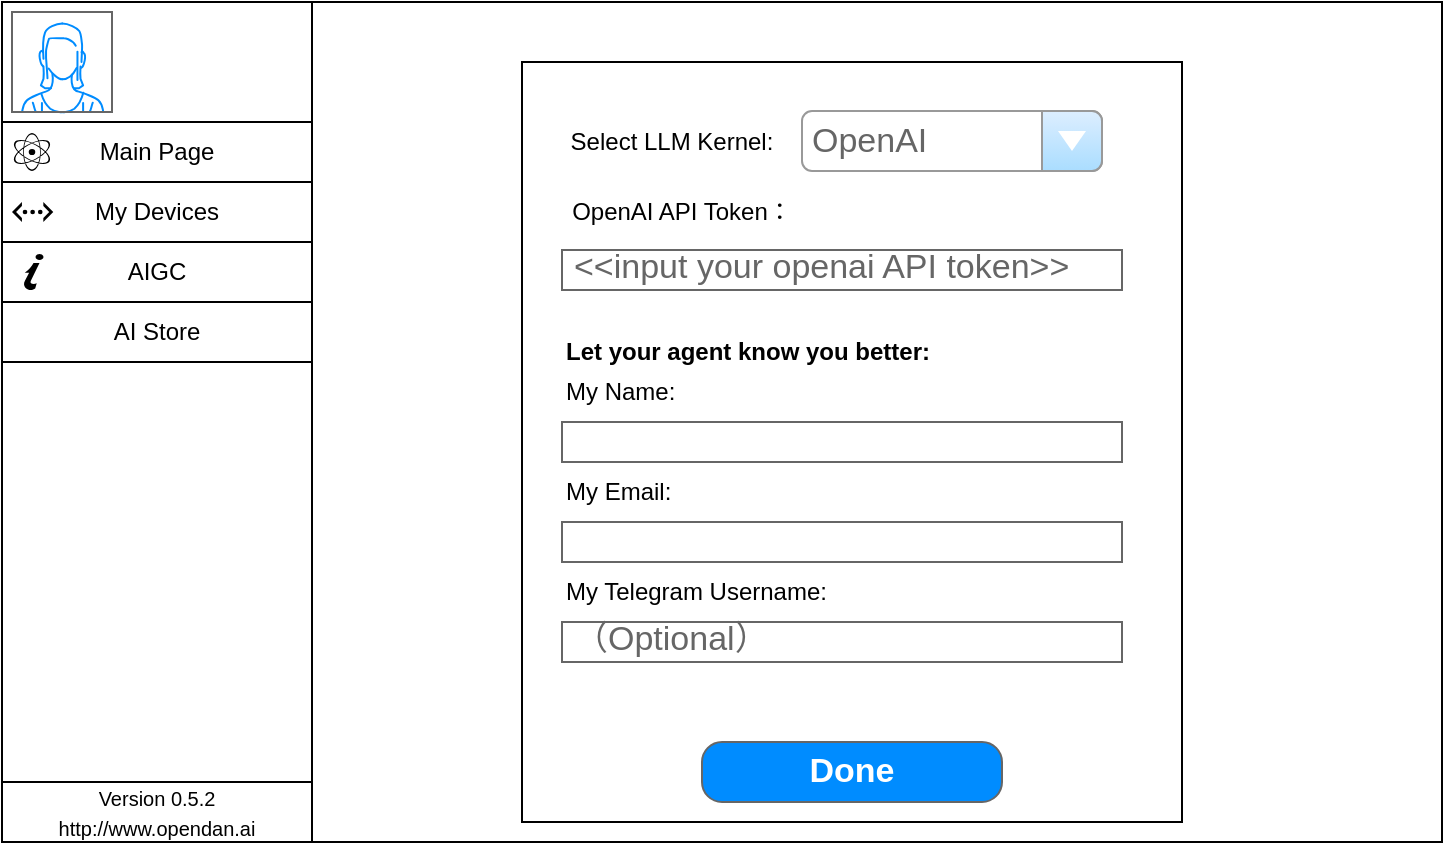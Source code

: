 <mxfile version="22.1.2" type="device" pages="8">
  <diagram name="Init" id="eZ0Fsh2vPRb0vo3J8o-a">
    <mxGraphModel dx="2046" dy="1168" grid="1" gridSize="10" guides="1" tooltips="1" connect="1" arrows="1" fold="1" page="1" pageScale="1" pageWidth="850" pageHeight="1100" math="0" shadow="0">
      <root>
        <mxCell id="0" />
        <mxCell id="1" parent="0" />
        <mxCell id="IzO59fDZ9m1edTcSyALi-20" value="" style="verticalLabelPosition=bottom;verticalAlign=top;html=1;shape=mxgraph.basic.rect;fillColor2=none;strokeWidth=1;size=20;indent=5;" parent="1" vertex="1">
          <mxGeometry x="195" y="90" width="565" height="420" as="geometry" />
        </mxCell>
        <mxCell id="KPRGaicIhTDQW55mVU-i-11" value="" style="rounded=0;whiteSpace=wrap;html=1;" parent="1" vertex="1">
          <mxGeometry x="300" y="120" width="330" height="380" as="geometry" />
        </mxCell>
        <mxCell id="IzO59fDZ9m1edTcSyALi-11" value="" style="rounded=0;whiteSpace=wrap;html=1;" parent="1" vertex="1">
          <mxGeometry x="40" y="90" width="155" height="60" as="geometry" />
        </mxCell>
        <mxCell id="IzO59fDZ9m1edTcSyALi-9" value="" style="verticalLabelPosition=bottom;shadow=0;dashed=0;align=center;html=1;verticalAlign=top;strokeWidth=1;shape=mxgraph.mockup.containers.userFemale;strokeColor=#666666;strokeColor2=#008cff;" parent="1" vertex="1">
          <mxGeometry x="45" y="95" width="50" height="50" as="geometry" />
        </mxCell>
        <mxCell id="IzO59fDZ9m1edTcSyALi-12" value="Main Page" style="rounded=0;whiteSpace=wrap;html=1;" parent="1" vertex="1">
          <mxGeometry x="40" y="150" width="155" height="30" as="geometry" />
        </mxCell>
        <mxCell id="IzO59fDZ9m1edTcSyALi-13" value="AIGC" style="rounded=0;whiteSpace=wrap;html=1;" parent="1" vertex="1">
          <mxGeometry x="40" y="210" width="155" height="30" as="geometry" />
        </mxCell>
        <mxCell id="IzO59fDZ9m1edTcSyALi-21" value="My Devices" style="rounded=0;whiteSpace=wrap;html=1;" parent="1" vertex="1">
          <mxGeometry x="40" y="180" width="155" height="30" as="geometry" />
        </mxCell>
        <mxCell id="IzO59fDZ9m1edTcSyALi-23" value="Select LLM Kernel:" style="text;html=1;strokeColor=none;fillColor=none;align=center;verticalAlign=middle;whiteSpace=wrap;rounded=0;" parent="1" vertex="1">
          <mxGeometry x="320" y="145" width="110" height="30" as="geometry" />
        </mxCell>
        <mxCell id="IzO59fDZ9m1edTcSyALi-24" value="Let your agent know you better:" style="text;html=1;strokeColor=none;fillColor=none;align=left;verticalAlign=middle;whiteSpace=wrap;rounded=0;fontStyle=1" parent="1" vertex="1">
          <mxGeometry x="320" y="250" width="200" height="30" as="geometry" />
        </mxCell>
        <mxCell id="IzO59fDZ9m1edTcSyALi-25" value="Done" style="strokeWidth=1;shadow=0;dashed=0;align=center;html=1;shape=mxgraph.mockup.buttons.button;strokeColor=#666666;fontColor=#ffffff;mainText=;buttonStyle=round;fontSize=17;fontStyle=1;fillColor=#008cff;whiteSpace=wrap;" parent="1" vertex="1">
          <mxGeometry x="390" y="460" width="150" height="30" as="geometry" />
        </mxCell>
        <mxCell id="IzO59fDZ9m1edTcSyALi-26" value="" style="rounded=0;whiteSpace=wrap;html=1;" parent="1" vertex="1">
          <mxGeometry x="40" y="240" width="155" height="270" as="geometry" />
        </mxCell>
        <mxCell id="IzO59fDZ9m1edTcSyALi-27" value="&lt;font style=&quot;font-size: 10px;&quot;&gt;Version 0.5.2&lt;br&gt;http://www.opendan.ai&lt;/font&gt;" style="rounded=0;whiteSpace=wrap;html=1;" parent="1" vertex="1">
          <mxGeometry x="40" y="480" width="155" height="30" as="geometry" />
        </mxCell>
        <mxCell id="IzO59fDZ9m1edTcSyALi-28" value="" style="shape=mxgraph.signs.science.nuclear_2;html=1;pointerEvents=1;fillColor=#000000;strokeColor=none;verticalLabelPosition=bottom;verticalAlign=top;align=center;sketch=0;" parent="1" vertex="1">
          <mxGeometry x="45" y="155.5" width="20" height="19" as="geometry" />
        </mxCell>
        <mxCell id="IzO59fDZ9m1edTcSyALi-31" value="" style="shape=mxgraph.signs.tech.ethernet;html=1;pointerEvents=1;fillColor=#000000;strokeColor=none;verticalLabelPosition=bottom;verticalAlign=top;align=center;sketch=0;" parent="1" vertex="1">
          <mxGeometry x="45" y="190" width="20.63" height="10" as="geometry" />
        </mxCell>
        <mxCell id="IzO59fDZ9m1edTcSyALi-32" value="" style="shape=mxgraph.signs.travel.information_2;html=1;pointerEvents=1;fillColor=#000000;strokeColor=none;verticalLabelPosition=bottom;verticalAlign=top;align=center;sketch=0;" parent="1" vertex="1">
          <mxGeometry x="49.9" y="216" width="10.84" height="18" as="geometry" />
        </mxCell>
        <mxCell id="l8k4_rfZMrNWla8Lv80Y-1" value="AI Store" style="rounded=0;whiteSpace=wrap;html=1;" parent="1" vertex="1">
          <mxGeometry x="40" y="240" width="155" height="30" as="geometry" />
        </mxCell>
        <mxCell id="KPRGaicIhTDQW55mVU-i-1" value="OpenAI" style="strokeWidth=1;shadow=0;dashed=0;align=center;html=1;shape=mxgraph.mockup.forms.comboBox;strokeColor=#999999;fillColor=#ddeeff;align=left;fillColor2=#aaddff;mainText=;fontColor=#666666;fontSize=17;spacingLeft=3;" parent="1" vertex="1">
          <mxGeometry x="440" y="144.5" width="150" height="30" as="geometry" />
        </mxCell>
        <mxCell id="KPRGaicIhTDQW55mVU-i-2" value="OpenAI API Token：" style="text;html=1;strokeColor=none;fillColor=none;align=center;verticalAlign=middle;whiteSpace=wrap;rounded=0;" parent="1" vertex="1">
          <mxGeometry x="320" y="180" width="120" height="30" as="geometry" />
        </mxCell>
        <mxCell id="KPRGaicIhTDQW55mVU-i-3" value="&amp;lt;&amp;lt;input your openai API token&amp;gt;&amp;gt;" style="strokeWidth=1;shadow=0;dashed=0;align=center;html=1;shape=mxgraph.mockup.text.textBox;fontColor=#666666;align=left;fontSize=17;spacingLeft=4;spacingTop=-3;whiteSpace=wrap;strokeColor=#666666;mainText=" parent="1" vertex="1">
          <mxGeometry x="320" y="214" width="280" height="20" as="geometry" />
        </mxCell>
        <mxCell id="KPRGaicIhTDQW55mVU-i-4" value="My Name:" style="text;html=1;strokeColor=none;fillColor=none;align=left;verticalAlign=middle;whiteSpace=wrap;rounded=0;" parent="1" vertex="1">
          <mxGeometry x="320" y="270" width="120" height="30" as="geometry" />
        </mxCell>
        <mxCell id="KPRGaicIhTDQW55mVU-i-5" value="" style="strokeWidth=1;shadow=0;dashed=0;align=center;html=1;shape=mxgraph.mockup.text.textBox;fontColor=#666666;align=left;fontSize=17;spacingLeft=4;spacingTop=-3;whiteSpace=wrap;strokeColor=#666666;mainText=" parent="1" vertex="1">
          <mxGeometry x="320" y="300" width="280" height="20" as="geometry" />
        </mxCell>
        <mxCell id="KPRGaicIhTDQW55mVU-i-7" value="My Email:" style="text;html=1;strokeColor=none;fillColor=none;align=left;verticalAlign=middle;whiteSpace=wrap;rounded=0;" parent="1" vertex="1">
          <mxGeometry x="320" y="320" width="120" height="30" as="geometry" />
        </mxCell>
        <mxCell id="KPRGaicIhTDQW55mVU-i-8" value="" style="strokeWidth=1;shadow=0;dashed=0;align=center;html=1;shape=mxgraph.mockup.text.textBox;fontColor=#666666;align=left;fontSize=17;spacingLeft=4;spacingTop=-3;whiteSpace=wrap;strokeColor=#666666;mainText=" parent="1" vertex="1">
          <mxGeometry x="320" y="350" width="280" height="20" as="geometry" />
        </mxCell>
        <mxCell id="KPRGaicIhTDQW55mVU-i-9" value="My Telegram Username:" style="text;html=1;strokeColor=none;fillColor=none;align=left;verticalAlign=middle;whiteSpace=wrap;rounded=0;" parent="1" vertex="1">
          <mxGeometry x="320" y="370" width="150" height="30" as="geometry" />
        </mxCell>
        <mxCell id="KPRGaicIhTDQW55mVU-i-10" value="（Optional）" style="strokeWidth=1;shadow=0;dashed=0;align=center;html=1;shape=mxgraph.mockup.text.textBox;fontColor=#666666;align=left;fontSize=17;spacingLeft=4;spacingTop=-3;whiteSpace=wrap;strokeColor=#666666;mainText=" parent="1" vertex="1">
          <mxGeometry x="320" y="400" width="280" height="20" as="geometry" />
        </mxCell>
      </root>
    </mxGraphModel>
  </diagram>
  <diagram id="BYP5jSDgWWDytgGHs8je" name="Page-7">
    <mxGraphModel dx="2046" dy="1168" grid="1" gridSize="10" guides="1" tooltips="1" connect="1" arrows="1" fold="1" page="1" pageScale="1" pageWidth="850" pageHeight="1100" math="0" shadow="0">
      <root>
        <mxCell id="0" />
        <mxCell id="1" parent="0" />
      </root>
    </mxGraphModel>
  </diagram>
  <diagram id="EX4l-TP_pYMqB1o-9Pjg" name="MainPage">
    <mxGraphModel dx="1410" dy="805" grid="1" gridSize="10" guides="1" tooltips="1" connect="1" arrows="1" fold="1" page="1" pageScale="1" pageWidth="850" pageHeight="1100" math="0" shadow="0">
      <root>
        <mxCell id="0" />
        <mxCell id="1" parent="0" />
        <mxCell id="A7pxehO7BnMPWpYIlLSW-1" value="" style="verticalLabelPosition=bottom;verticalAlign=top;html=1;shape=mxgraph.basic.rect;fillColor2=none;strokeWidth=1;size=20;indent=5;" parent="1" vertex="1">
          <mxGeometry x="97.5" y="66" width="565" height="580" as="geometry" />
        </mxCell>
        <mxCell id="A7pxehO7BnMPWpYIlLSW-3" value="" style="whiteSpace=wrap;html=1;aspect=fixed;" parent="1" vertex="1">
          <mxGeometry x="127.5" y="231" width="80" height="80" as="geometry" />
        </mxCell>
        <mxCell id="A7pxehO7BnMPWpYIlLSW-2" value="" style="ellipse;whiteSpace=wrap;html=1;aspect=fixed;" parent="1" vertex="1">
          <mxGeometry x="142.5" y="201" width="50" height="50" as="geometry" />
        </mxCell>
        <mxCell id="A7pxehO7BnMPWpYIlLSW-4" value="" style="whiteSpace=wrap;html=1;aspect=fixed;" parent="1" vertex="1">
          <mxGeometry x="227.5" y="231" width="80" height="80" as="geometry" />
        </mxCell>
        <mxCell id="A7pxehO7BnMPWpYIlLSW-5" value="" style="ellipse;whiteSpace=wrap;html=1;aspect=fixed;" parent="1" vertex="1">
          <mxGeometry x="242.5" y="201" width="50" height="50" as="geometry" />
        </mxCell>
        <mxCell id="A7pxehO7BnMPWpYIlLSW-6" value="" style="whiteSpace=wrap;html=1;aspect=fixed;" parent="1" vertex="1">
          <mxGeometry x="327.5" y="231" width="80" height="80" as="geometry" />
        </mxCell>
        <mxCell id="A7pxehO7BnMPWpYIlLSW-7" value="" style="ellipse;whiteSpace=wrap;html=1;aspect=fixed;" parent="1" vertex="1">
          <mxGeometry x="342.5" y="201" width="50" height="50" as="geometry" />
        </mxCell>
        <mxCell id="A7pxehO7BnMPWpYIlLSW-8" value="" style="whiteSpace=wrap;html=1;aspect=fixed;" parent="1" vertex="1">
          <mxGeometry x="422.5" y="231" width="80" height="80" as="geometry" />
        </mxCell>
        <mxCell id="A7pxehO7BnMPWpYIlLSW-9" value="" style="ellipse;whiteSpace=wrap;html=1;aspect=fixed;" parent="1" vertex="1">
          <mxGeometry x="437.5" y="201" width="50" height="50" as="geometry" />
        </mxCell>
        <mxCell id="A7pxehO7BnMPWpYIlLSW-10" value="" style="whiteSpace=wrap;html=1;aspect=fixed;" parent="1" vertex="1">
          <mxGeometry x="517.5" y="231" width="80" height="80" as="geometry" />
        </mxCell>
        <mxCell id="A7pxehO7BnMPWpYIlLSW-11" value="" style="ellipse;whiteSpace=wrap;html=1;aspect=fixed;" parent="1" vertex="1">
          <mxGeometry x="532.5" y="201" width="50" height="50" as="geometry" />
        </mxCell>
        <mxCell id="A7pxehO7BnMPWpYIlLSW-12" value="My Agents:" style="text;html=1;strokeColor=none;fillColor=none;align=center;verticalAlign=middle;whiteSpace=wrap;rounded=0;" parent="1" vertex="1">
          <mxGeometry x="117.5" y="171" width="70" height="30" as="geometry" />
        </mxCell>
        <mxCell id="A7pxehO7BnMPWpYIlLSW-17" value="" style="verticalLabelPosition=bottom;verticalAlign=top;html=1;shadow=0;dashed=0;strokeWidth=1;shape=mxgraph.android.quickscroll3;dy=0.5;fillColor=#33b5e5;strokeColor=#66D5F5;rotation=90;" parent="1" vertex="1">
          <mxGeometry x="380.5" y="66" width="6" height="520" as="geometry" />
        </mxCell>
        <mxCell id="A7pxehO7BnMPWpYIlLSW-19" value="" style="shape=cross;whiteSpace=wrap;html=1;" parent="1" vertex="1">
          <mxGeometry x="610.5" y="175" width="20" height="20" as="geometry" />
        </mxCell>
        <mxCell id="A7pxehO7BnMPWpYIlLSW-20" value="System Stauts" style="rounded=1;whiteSpace=wrap;html=1;" parent="1" vertex="1">
          <mxGeometry x="120" y="80" width="520" height="80" as="geometry" />
        </mxCell>
        <mxCell id="38aqMLvnZxr78S6UhFXi-2" value="" style="rounded=1;whiteSpace=wrap;html=1;" parent="1" vertex="1">
          <mxGeometry x="127.5" y="740" width="497" height="240" as="geometry" />
        </mxCell>
        <mxCell id="38aqMLvnZxr78S6UhFXi-3" value="Agent Detials:" style="text;html=1;strokeColor=none;fillColor=none;align=center;verticalAlign=middle;whiteSpace=wrap;rounded=0;" parent="1" vertex="1">
          <mxGeometry x="298.5" y="750" width="139" height="30" as="geometry" />
        </mxCell>
        <mxCell id="38aqMLvnZxr78S6UhFXi-4" value="My Knowledge Base:" style="text;html=1;strokeColor=none;fillColor=none;align=center;verticalAlign=middle;whiteSpace=wrap;rounded=0;" parent="1" vertex="1">
          <mxGeometry x="117.5" y="330" width="132.5" height="30" as="geometry" />
        </mxCell>
        <mxCell id="38aqMLvnZxr78S6UhFXi-6" value="Logs/Command Line" style="text;html=1;strokeColor=none;fillColor=none;align=center;verticalAlign=middle;whiteSpace=wrap;rounded=0;" parent="1" vertex="1">
          <mxGeometry x="117.5" y="570" width="122.5" height="30" as="geometry" />
        </mxCell>
        <mxCell id="0Z58B_YgUAABuKnZxCUR-1" value="考虑手机上也能很好的排版" style="text;html=1;strokeColor=none;fillColor=none;align=center;verticalAlign=middle;whiteSpace=wrap;rounded=0;" vertex="1" parent="1">
          <mxGeometry x="120" y="10" width="170" height="30" as="geometry" />
        </mxCell>
      </root>
    </mxGraphModel>
  </diagram>
  <diagram id="x4dUm2vkSZsrNgmtw8U3" name="Devices">
    <mxGraphModel dx="2060" dy="1183" grid="1" gridSize="10" guides="1" tooltips="1" connect="1" arrows="1" fold="1" page="1" pageScale="1" pageWidth="850" pageHeight="1100" math="0" shadow="0">
      <root>
        <mxCell id="0" />
        <mxCell id="1" parent="0" />
        <mxCell id="nG_j26PwBAeOLUIgazIM-1" value="" style="verticalLabelPosition=bottom;verticalAlign=top;html=1;shape=mxgraph.basic.rect;fillColor2=none;strokeWidth=1;size=20;indent=5;" parent="1" vertex="1">
          <mxGeometry x="130" y="80" width="565" height="580" as="geometry" />
        </mxCell>
      </root>
    </mxGraphModel>
  </diagram>
  <diagram id="5KzlG5ec7zi2r4DX32yK" name="AIGC">
    <mxGraphModel dx="2060" dy="1183" grid="1" gridSize="10" guides="1" tooltips="1" connect="1" arrows="1" fold="1" page="1" pageScale="1" pageWidth="850" pageHeight="1100" math="0" shadow="0">
      <root>
        <mxCell id="0" />
        <mxCell id="1" parent="0" />
      </root>
    </mxGraphModel>
  </diagram>
  <diagram id="qqyI6l9TxLyHAeHWymlS" name="AI Store">
    <mxGraphModel dx="2060" dy="1183" grid="1" gridSize="10" guides="1" tooltips="1" connect="1" arrows="1" fold="1" page="1" pageScale="1" pageWidth="850" pageHeight="1100" math="0" shadow="0">
      <root>
        <mxCell id="0" />
        <mxCell id="1" parent="0" />
      </root>
    </mxGraphModel>
  </diagram>
  <diagram id="Ciim1NHN4Naa5ApvUPtR" name="Installer">
    <mxGraphModel dx="2060" dy="1183" grid="1" gridSize="10" guides="1" tooltips="1" connect="1" arrows="1" fold="1" page="1" pageScale="1" pageWidth="850" pageHeight="1100" math="0" shadow="0">
      <root>
        <mxCell id="0" />
        <mxCell id="1" parent="0" />
        <mxCell id="FmPABlgk4qzodYUfAUSF-2" value="" style="rounded=0;whiteSpace=wrap;html=1;" vertex="1" parent="1">
          <mxGeometry x="140" y="30" width="600" height="430" as="geometry" />
        </mxCell>
        <mxCell id="FmPABlgk4qzodYUfAUSF-3" value="myai folder:" style="text;html=1;strokeColor=none;fillColor=none;align=center;verticalAlign=middle;whiteSpace=wrap;rounded=0;" vertex="1" parent="1">
          <mxGeometry x="150" y="230" width="90" height="30" as="geometry" />
        </mxCell>
        <mxCell id="FmPABlgk4qzodYUfAUSF-4" value="Line 1" style="strokeWidth=1;shadow=0;dashed=0;align=center;html=1;shape=mxgraph.mockup.text.textBox;fontColor=#666666;align=left;fontSize=17;spacingLeft=4;spacingTop=-3;whiteSpace=wrap;strokeColor=#666666;mainText=" vertex="1" parent="1">
          <mxGeometry x="240" y="230" width="390" height="30" as="geometry" />
        </mxCell>
        <mxCell id="FmPABlgk4qzodYUfAUSF-5" value="Choose" style="strokeWidth=1;shadow=0;dashed=0;align=center;html=1;shape=mxgraph.mockup.buttons.button;strokeColor=#666666;fontColor=#ffffff;mainText=;buttonStyle=round;fontSize=17;fontStyle=1;fillColor=#008cff;whiteSpace=wrap;" vertex="1" parent="1">
          <mxGeometry x="640" y="225" width="70" height="40" as="geometry" />
        </mxCell>
        <mxCell id="FmPABlgk4qzodYUfAUSF-7" value="Install OpenDAN Desktop" style="strokeWidth=1;shadow=0;dashed=0;align=center;html=1;shape=mxgraph.mockup.buttons.button;strokeColor=#666666;fontColor=#ffffff;mainText=;buttonStyle=round;fontSize=17;fontStyle=1;fillColor=#008cff;whiteSpace=wrap;" vertex="1" parent="1">
          <mxGeometry x="310" y="320" width="240" height="60" as="geometry" />
        </mxCell>
        <mxCell id="FmPABlgk4qzodYUfAUSF-8" value="Welcome to OpenDAN,Your personal AIOS" style="text;html=1;strokeColor=none;fillColor=none;align=center;verticalAlign=middle;whiteSpace=wrap;rounded=0;fontSize=18;" vertex="1" parent="1">
          <mxGeometry x="315" y="80" width="230" height="100" as="geometry" />
        </mxCell>
        <mxCell id="FmPABlgk4qzodYUfAUSF-9" value="Agree OpenDAN Desktop User Agreements" style="strokeWidth=1;shadow=0;dashed=0;align=center;html=1;shape=mxgraph.mockup.forms.rrect;rSize=0;fillColor=#eeeeee;strokeColor=#999999;gradientColor=#cccccc;align=left;spacingLeft=4;fontSize=17;fontColor=#666666;labelPosition=right;" vertex="1" parent="1">
          <mxGeometry x="240" y="280" width="15" height="15" as="geometry" />
        </mxCell>
        <mxCell id="FmPABlgk4qzodYUfAUSF-12" value="OpenDAN Desktop version -.5.2, build 2023-11-21&lt;br&gt;copyright, opendan.ai" style="text;html=1;strokeColor=none;fillColor=none;align=center;verticalAlign=middle;whiteSpace=wrap;rounded=0;" vertex="1" parent="1">
          <mxGeometry x="292.5" y="400" width="285" height="30" as="geometry" />
        </mxCell>
        <mxCell id="FmPABlgk4qzodYUfAUSF-13" value="OpenDAN Repo" style="shape=rectangle;strokeColor=none;fillColor=none;linkText=;fontSize=17;fontColor=#0000ff;fontStyle=4;html=1;align=center;" vertex="1" parent="1">
          <mxGeometry x="230" y="195" width="150" height="30" as="geometry" />
        </mxCell>
        <mxCell id="FmPABlgk4qzodYUfAUSF-14" value="OpenDAN DAO Page" style="shape=rectangle;strokeColor=none;fillColor=none;linkText=;fontSize=17;fontColor=#0000ff;fontStyle=4;html=1;align=center;" vertex="1" parent="1">
          <mxGeometry x="390" y="195" width="150" height="30" as="geometry" />
        </mxCell>
        <mxCell id="FmPABlgk4qzodYUfAUSF-15" value="" style="rounded=0;whiteSpace=wrap;html=1;" vertex="1" parent="1">
          <mxGeometry x="135" y="490" width="600" height="430" as="geometry" />
        </mxCell>
        <mxCell id="FmPABlgk4qzodYUfAUSF-16" value="It was detected that you have installed OpenDan desktop, &lt;br&gt;You Want:" style="text;html=1;strokeColor=none;fillColor=none;align=left;verticalAlign=middle;whiteSpace=wrap;rounded=0;fontSize=18;" vertex="1" parent="1">
          <mxGeometry x="170" y="520" width="540" height="100" as="geometry" />
        </mxCell>
        <mxCell id="FmPABlgk4qzodYUfAUSF-18" value="Upgrade to lastest version (0.5.3)" style="shape=ellipse;fillColor=#eeeeee;strokeColor=#999999;gradientColor=#cccccc;html=1;align=left;spacingLeft=4;fontSize=17;fontColor=#666666;labelPosition=right;shadow=0;" vertex="1" parent="1">
          <mxGeometry x="200" y="630" width="15" height="15" as="geometry" />
        </mxCell>
        <mxCell id="FmPABlgk4qzodYUfAUSF-19" value="Installed: 0.5.2,build 2023-11-20" style="text;html=1;strokeColor=none;fillColor=none;align=left;verticalAlign=middle;whiteSpace=wrap;rounded=0;" vertex="1" parent="1">
          <mxGeometry x="220" y="651" width="225" height="30" as="geometry" />
        </mxCell>
        <mxCell id="FmPABlgk4qzodYUfAUSF-20" value="Uninstall OpenDAN Desktop" style="shape=ellipse;fillColor=#eeeeee;strokeColor=#999999;gradientColor=#cccccc;html=1;align=left;spacingLeft=4;fontSize=17;fontColor=#666666;labelPosition=right;shadow=0;" vertex="1" parent="1">
          <mxGeometry x="200" y="697.5" width="15" height="15" as="geometry" />
        </mxCell>
        <mxCell id="FmPABlgk4qzodYUfAUSF-21" value="Next &amp;gt;" style="strokeWidth=1;shadow=0;dashed=0;align=center;html=1;shape=mxgraph.mockup.buttons.button;strokeColor=#666666;fontColor=#ffffff;mainText=;buttonStyle=round;fontSize=17;fontStyle=1;fillColor=#008cff;whiteSpace=wrap;" vertex="1" parent="1">
          <mxGeometry x="560" y="830" width="150" height="60" as="geometry" />
        </mxCell>
        <mxCell id="FmPABlgk4qzodYUfAUSF-22" value="End" style="strokeWidth=1;shadow=0;dashed=0;align=center;html=1;shape=mxgraph.mockup.buttons.button;strokeColor=#666666;fontColor=#ffffff;mainText=;buttonStyle=round;fontSize=17;fontStyle=1;fillColor=#008cff;whiteSpace=wrap;" vertex="1" parent="1">
          <mxGeometry x="395" y="830" width="150" height="60" as="geometry" />
        </mxCell>
        <mxCell id="FmPABlgk4qzodYUfAUSF-23" value="Open OpenDAN Dashboard" style="shape=ellipse;fillColor=#eeeeee;strokeColor=#999999;gradientColor=#cccccc;html=1;align=left;spacingLeft=4;fontSize=17;fontColor=#666666;labelPosition=right;shadow=0;" vertex="1" parent="1">
          <mxGeometry x="200" y="770" width="15" height="15" as="geometry" />
        </mxCell>
      </root>
    </mxGraphModel>
  </diagram>
  <diagram id="9AFQ6fG7RFuY1HQPowbr" name="Page-8">
    <mxGraphModel dx="2060" dy="1183" grid="1" gridSize="10" guides="1" tooltips="1" connect="1" arrows="1" fold="1" page="1" pageScale="1" pageWidth="850" pageHeight="1100" math="0" shadow="0">
      <root>
        <mxCell id="0" />
        <mxCell id="1" parent="0" />
        <mxCell id="qMw550HFtHv31uHCh_Ot-1" value="" style="rounded=0;whiteSpace=wrap;html=1;" vertex="1" parent="1">
          <mxGeometry x="125" y="50" width="600" height="560" as="geometry" />
        </mxCell>
        <mxCell id="qMw550HFtHv31uHCh_Ot-3" value="Cancel" style="strokeWidth=1;shadow=0;dashed=0;align=center;html=1;shape=mxgraph.mockup.buttons.button;strokeColor=#666666;fontColor=#ffffff;mainText=;buttonStyle=round;fontSize=17;fontStyle=1;fillColor=#008cff;whiteSpace=wrap;" vertex="1" parent="1">
          <mxGeometry x="360" y="525" width="150" height="50" as="geometry" />
        </mxCell>
        <mxCell id="qMw550HFtHv31uHCh_Ot-5" value="" style="verticalLabelPosition=bottom;shadow=0;dashed=0;align=center;html=1;verticalAlign=top;strokeWidth=1;shape=mxgraph.mockup.misc.loading_circle_2;pointerEvents=1" vertex="1" parent="1">
          <mxGeometry x="370" y="130" width="90" height="90" as="geometry" />
        </mxCell>
        <mxCell id="qMw550HFtHv31uHCh_Ot-6" value="OpenDan is under installation:" style="text;html=1;strokeColor=none;fillColor=none;align=center;verticalAlign=middle;whiteSpace=wrap;rounded=0;fontSize=14;" vertex="1" parent="1">
          <mxGeometry x="325" y="80" width="180" height="30" as="geometry" />
        </mxCell>
        <mxCell id="qMw550HFtHv31uHCh_Ot-7" value="Downloading Docker Desktop..." style="text;html=1;strokeColor=none;fillColor=none;align=center;verticalAlign=middle;whiteSpace=wrap;rounded=0;" vertex="1" parent="1">
          <mxGeometry x="325" y="240" width="180" height="30" as="geometry" />
        </mxCell>
        <mxCell id="qMw550HFtHv31uHCh_Ot-8" value="&lt;div&gt;pull paios/aios:latest&lt;/div&gt;&lt;div&gt;latest: Pulling from paios/aios&lt;/div&gt;&lt;div&gt;167b8a53ca45: Pull complete&lt;/div&gt;&lt;div&gt;b47a222d28fa: Pull complete&lt;/div&gt;&lt;div&gt;debce5f9f3a9: Pull complete&lt;/div&gt;&lt;div&gt;1d7ca7cd2e06: Pull complete&lt;/div&gt;&lt;div&gt;ff3119008f58: Pull complete&lt;/div&gt;&lt;div&gt;e8095daf0d45: Pull complete&lt;/div&gt;&lt;div&gt;b4b0db24b9ac: Pull complete&lt;/div&gt;&lt;div&gt;523ae3638d56: Pull complete&lt;/div&gt;&lt;div&gt;f2ca933e415e: Pull complete&lt;/div&gt;&lt;div&gt;de960695cab1: Pull complete&lt;/div&gt;&lt;div&gt;38ecf7d7393e: Pull complete&lt;/div&gt;&lt;div&gt;8e5a02f4b43c: Pull complete&lt;/div&gt;&lt;div&gt;d7342576c4f6: Pull complete&lt;/div&gt;&lt;div&gt;a8d55de6e218: Pull complete&lt;/div&gt;&lt;div&gt;&lt;br&gt;&lt;/div&gt;" style="text;spacingTop=-5;whiteSpace=wrap;html=1;align=left;fontSize=12;fontFamily=Helvetica;fillColor=none;strokeColor=none;shadow=0;glass=0;portConstraintRotation=0;container=1;" vertex="1" parent="1">
          <mxGeometry x="180" y="280" width="510" height="230" as="geometry" />
        </mxCell>
        <mxCell id="qMw550HFtHv31uHCh_Ot-9" value="" style="rounded=0;whiteSpace=wrap;html=1;" vertex="1" parent="1">
          <mxGeometry x="125" y="630" width="600" height="330" as="geometry" />
        </mxCell>
        <mxCell id="qMw550HFtHv31uHCh_Ot-10" value="Open Dashboard(5)" style="strokeWidth=1;shadow=0;dashed=0;align=center;html=1;shape=mxgraph.mockup.buttons.button;strokeColor=#666666;fontColor=#ffffff;mainText=;buttonStyle=round;fontSize=17;fontStyle=1;fillColor=#008cff;whiteSpace=wrap;" vertex="1" parent="1">
          <mxGeometry x="335" y="870" width="180" height="50" as="geometry" />
        </mxCell>
        <mxCell id="qMw550HFtHv31uHCh_Ot-13" value="Successful installation!" style="text;html=1;strokeColor=none;fillColor=none;align=center;verticalAlign=middle;whiteSpace=wrap;rounded=0;fontSize=14;" vertex="1" parent="1">
          <mxGeometry x="330" y="650" width="180" height="30" as="geometry" />
        </mxCell>
        <mxCell id="qMw550HFtHv31uHCh_Ot-15" value="" style="verticalLabelPosition=bottom;verticalAlign=top;html=1;shape=mxgraph.basic.tick;fillColor=#66FF66;" vertex="1" parent="1">
          <mxGeometry x="376" y="690" width="98" height="100" as="geometry" />
        </mxCell>
        <mxCell id="qMw550HFtHv31uHCh_Ot-16" value="OpenDAN&amp;nbsp; is running on your Computer" style="text;html=1;strokeColor=none;fillColor=none;align=center;verticalAlign=middle;whiteSpace=wrap;rounded=0;" vertex="1" parent="1">
          <mxGeometry x="283" y="830" width="264" height="30" as="geometry" />
        </mxCell>
        <mxCell id="qMw550HFtHv31uHCh_Ot-22" value="" style="rounded=0;whiteSpace=wrap;html=1;" vertex="1" parent="1">
          <mxGeometry x="125" y="990" width="600" height="560" as="geometry" />
        </mxCell>
        <mxCell id="qMw550HFtHv31uHCh_Ot-23" value="Close" style="strokeWidth=1;shadow=0;dashed=0;align=center;html=1;shape=mxgraph.mockup.buttons.button;strokeColor=#666666;fontColor=#ffffff;mainText=;buttonStyle=round;fontSize=17;fontStyle=1;fillColor=#008cff;whiteSpace=wrap;" vertex="1" parent="1">
          <mxGeometry x="355" y="1480" width="150" height="50" as="geometry" />
        </mxCell>
        <mxCell id="qMw550HFtHv31uHCh_Ot-25" value="Installation failed" style="text;html=1;strokeColor=none;fillColor=none;align=center;verticalAlign=middle;whiteSpace=wrap;rounded=0;fontSize=14;fontColor=#ff0a0a;" vertex="1" parent="1">
          <mxGeometry x="325" y="1020" width="180" height="30" as="geometry" />
        </mxCell>
        <mxCell id="qMw550HFtHv31uHCh_Ot-26" value="Download Docker Desktop failed!" style="text;html=1;strokeColor=none;fillColor=none;align=center;verticalAlign=middle;whiteSpace=wrap;rounded=0;" vertex="1" parent="1">
          <mxGeometry x="330" y="1180" width="180" height="30" as="geometry" />
        </mxCell>
        <mxCell id="qMw550HFtHv31uHCh_Ot-27" value="&lt;div&gt;pull paios/aios:latest&lt;/div&gt;&lt;div&gt;latest: Pulling from paios/aios&lt;/div&gt;&lt;div&gt;167b8a53ca45: Pull complete&lt;/div&gt;&lt;div&gt;b47a222d28fa: Pull complete&lt;/div&gt;&lt;div&gt;debce5f9f3a9: Pull complete&lt;/div&gt;&lt;div&gt;1d7ca7cd2e06: Pull complete&lt;/div&gt;&lt;div&gt;ff3119008f58: Pull complete&lt;/div&gt;&lt;div&gt;e8095daf0d45: Pull complete&lt;/div&gt;&lt;div&gt;b4b0db24b9ac: Pull complete&lt;/div&gt;&lt;div&gt;523ae3638d56: Pull complete&lt;/div&gt;&lt;div&gt;f2ca933e415e: Pull complete&lt;/div&gt;&lt;div&gt;de960695cab1: Pull complete&lt;/div&gt;&lt;div&gt;38ecf7d7393e: Pull complete&lt;/div&gt;&lt;div&gt;8e5a02f4b43c: Pull complete&lt;/div&gt;&lt;div&gt;d7342576c4f6: Pull complete&lt;/div&gt;&lt;div&gt;a8d55de6e218: Pull complete&lt;/div&gt;&lt;div&gt;&lt;br&gt;&lt;/div&gt;" style="text;spacingTop=-5;whiteSpace=wrap;html=1;align=left;fontSize=12;fontFamily=Helvetica;fillColor=none;strokeColor=none;shadow=0;glass=0;portConstraintRotation=0;container=1;" vertex="1" parent="1">
          <mxGeometry x="180" y="1220" width="510" height="230" as="geometry" />
        </mxCell>
        <mxCell id="qMw550HFtHv31uHCh_Ot-29" value="" style="shadow=0;dashed=0;html=1;strokeColor=none;fillColor=#EF8F21;labelPosition=center;verticalLabelPosition=bottom;verticalAlign=top;align=center;outlineConnect=0;shape=mxgraph.veeam.failed;" vertex="1" parent="1">
          <mxGeometry x="365" y="1060" width="100" height="100" as="geometry" />
        </mxCell>
        <mxCell id="qMw550HFtHv31uHCh_Ot-30" value="" style="rounded=0;whiteSpace=wrap;html=1;" vertex="1" parent="1">
          <mxGeometry x="125" y="1570" width="600" height="330" as="geometry" />
        </mxCell>
        <mxCell id="qMw550HFtHv31uHCh_Ot-31" value="Uninstall" style="strokeWidth=1;shadow=0;dashed=0;align=center;html=1;shape=mxgraph.mockup.buttons.button;strokeColor=#666666;fontColor=#ffffff;mainText=;buttonStyle=round;fontSize=17;fontStyle=1;fillColor=#008cff;whiteSpace=wrap;" vertex="1" parent="1">
          <mxGeometry x="325" y="1815" width="180" height="50" as="geometry" />
        </mxCell>
        <mxCell id="qMw550HFtHv31uHCh_Ot-32" value="Are you sure you want to uninstall the OpenDan desktop?" style="text;html=1;strokeColor=none;fillColor=none;align=center;verticalAlign=middle;whiteSpace=wrap;rounded=0;fontSize=14;" vertex="1" parent="1">
          <mxGeometry x="250" y="1590" width="380" height="30" as="geometry" />
        </mxCell>
        <mxCell id="qMw550HFtHv31uHCh_Ot-35" value="" style="verticalLabelPosition=bottom;html=1;verticalAlign=top;strokeWidth=2;shape=mxgraph.lean_mapping.inventory_box;" vertex="1" parent="1">
          <mxGeometry x="376" y="1640" width="100" height="90" as="geometry" />
        </mxCell>
        <mxCell id="qMw550HFtHv31uHCh_Ot-37" value="Keep my personal data" style="strokeWidth=1;shadow=0;dashed=0;align=center;html=1;shape=mxgraph.mockup.forms.rrect;rSize=0;fillColor=#eeeeee;strokeColor=#999999;gradientColor=#cccccc;align=left;spacingLeft=4;fontSize=17;fontColor=#666666;labelPosition=right;" vertex="1" parent="1">
          <mxGeometry x="325" y="1780" width="15" height="15" as="geometry" />
        </mxCell>
        <mxCell id="qMw550HFtHv31uHCh_Ot-40" value="Note: The docker service will not be unloaded" style="text;html=1;strokeColor=none;fillColor=none;align=center;verticalAlign=middle;whiteSpace=wrap;rounded=0;" vertex="1" parent="1">
          <mxGeometry x="236.5" y="1865" width="367" height="30" as="geometry" />
        </mxCell>
      </root>
    </mxGraphModel>
  </diagram>
</mxfile>
